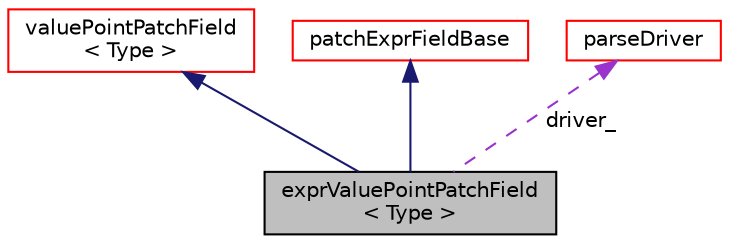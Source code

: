 digraph "exprValuePointPatchField&lt; Type &gt;"
{
  bgcolor="transparent";
  edge [fontname="Helvetica",fontsize="10",labelfontname="Helvetica",labelfontsize="10"];
  node [fontname="Helvetica",fontsize="10",shape=record];
  Node1 [label="exprValuePointPatchField\l\< Type \>",height=0.2,width=0.4,color="black", fillcolor="grey75", style="filled" fontcolor="black"];
  Node2 -> Node1 [dir="back",color="midnightblue",fontsize="10",style="solid",fontname="Helvetica"];
  Node2 [label="valuePointPatchField\l\< Type \>",height=0.2,width=0.4,color="red",URL="$classFoam_1_1valuePointPatchField.html",tooltip="Foam::valuePointPatchField. "];
  Node3 -> Node1 [dir="back",color="midnightblue",fontsize="10",style="solid",fontname="Helvetica"];
  Node3 [label="patchExprFieldBase",height=0.2,width=0.4,color="red",URL="$classFoam_1_1expressions_1_1patchExprFieldBase.html",tooltip="Base class for managing patches with expressions. The expected input supports values, gradients and mixed conditions. "];
  Node4 -> Node1 [dir="back",color="darkorchid3",fontsize="10",style="dashed",label=" driver_" ,fontname="Helvetica"];
  Node4 [label="parseDriver",height=0.2,width=0.4,color="red",URL="$classFoam_1_1expressions_1_1patchExpr_1_1parseDriver.html",tooltip="Driver for patch expressions. "];
}
